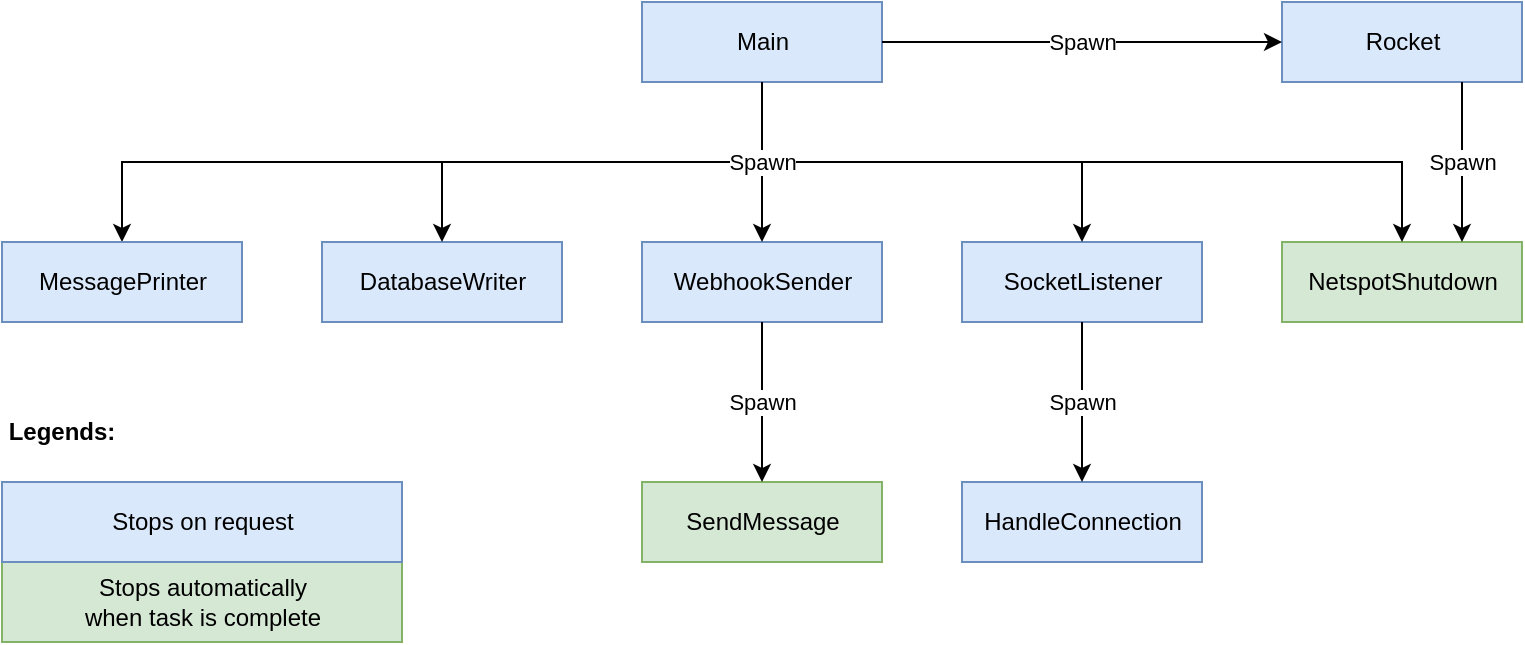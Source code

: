<mxfile version="20.8.16" type="device" pages="2"><diagram id="kgpKYQtTHZ0yAKxKKP6v" name="Threads"><mxGraphModel dx="1434" dy="813" grid="1" gridSize="10" guides="1" tooltips="1" connect="1" arrows="1" fold="1" page="1" pageScale="1" pageWidth="840" pageHeight="400" math="0" shadow="0"><root><mxCell id="0"/><mxCell id="1" parent="0"/><mxCell id="092emOc---QEFJJ1TdTy-7" value="Main" style="html=1;fillColor=#dae8fc;strokeColor=#6c8ebf;" parent="1" vertex="1"><mxGeometry x="360" y="40" width="120" height="40" as="geometry"/></mxCell><mxCell id="092emOc---QEFJJ1TdTy-10" value="" style="edgeStyle=elbowEdgeStyle;rounded=0;orthogonalLoop=1;jettySize=auto;html=1;elbow=vertical;" parent="1" source="092emOc---QEFJJ1TdTy-7" target="092emOc---QEFJJ1TdTy-11" edge="1"><mxGeometry relative="1" as="geometry"/></mxCell><mxCell id="092emOc---QEFJJ1TdTy-8" value="WebhookSender" style="html=1;fillColor=#dae8fc;strokeColor=#6c8ebf;" parent="1" vertex="1"><mxGeometry x="360" y="160" width="120" height="40" as="geometry"/></mxCell><mxCell id="092emOc---QEFJJ1TdTy-9" value="SendMessage" style="html=1;fillColor=#d5e8d4;strokeColor=#82b366;" parent="1" vertex="1"><mxGeometry x="360" y="280" width="120" height="40" as="geometry"/></mxCell><mxCell id="092emOc---QEFJJ1TdTy-11" value="MessagePrinter" style="html=1;fillColor=#dae8fc;strokeColor=#6c8ebf;" parent="1" vertex="1"><mxGeometry x="40" y="160" width="120" height="40" as="geometry"/></mxCell><mxCell id="092emOc---QEFJJ1TdTy-12" value="DatabaseWriter" style="html=1;fillColor=#dae8fc;strokeColor=#6c8ebf;" parent="1" vertex="1"><mxGeometry x="200" y="160" width="120" height="40" as="geometry"/></mxCell><mxCell id="092emOc---QEFJJ1TdTy-13" value="NetspotShutdown" style="html=1;fillColor=#d5e8d4;strokeColor=#82b366;" parent="1" vertex="1"><mxGeometry x="680" y="160" width="120" height="40" as="geometry"/></mxCell><mxCell id="092emOc---QEFJJ1TdTy-14" value="SocketListener" style="html=1;fillColor=#dae8fc;strokeColor=#6c8ebf;" parent="1" vertex="1"><mxGeometry x="520" y="160" width="120" height="40" as="geometry"/></mxCell><mxCell id="092emOc---QEFJJ1TdTy-15" value="HandleConnection" style="html=1;fillColor=#dae8fc;strokeColor=#6c8ebf;" parent="1" vertex="1"><mxGeometry x="520" y="280" width="120" height="40" as="geometry"/></mxCell><mxCell id="092emOc---QEFJJ1TdTy-16" value="" style="edgeStyle=elbowEdgeStyle;rounded=0;orthogonalLoop=1;jettySize=auto;html=1;elbow=vertical;" parent="1" source="092emOc---QEFJJ1TdTy-7" target="092emOc---QEFJJ1TdTy-12" edge="1"><mxGeometry relative="1" as="geometry"/></mxCell><mxCell id="092emOc---QEFJJ1TdTy-18" value="" style="edgeStyle=elbowEdgeStyle;rounded=0;orthogonalLoop=1;jettySize=auto;html=1;elbow=vertical;" parent="1" source="092emOc---QEFJJ1TdTy-7" target="092emOc---QEFJJ1TdTy-14" edge="1"><mxGeometry relative="1" as="geometry"/></mxCell><mxCell id="092emOc---QEFJJ1TdTy-20" value="" style="edgeStyle=elbowEdgeStyle;rounded=0;orthogonalLoop=1;jettySize=auto;html=1;elbow=vertical;" parent="1" source="092emOc---QEFJJ1TdTy-7" target="092emOc---QEFJJ1TdTy-13" edge="1"><mxGeometry relative="1" as="geometry"/></mxCell><mxCell id="092emOc---QEFJJ1TdTy-17" value="Spawn" style="edgeStyle=elbowEdgeStyle;rounded=0;orthogonalLoop=1;jettySize=auto;html=1;elbow=vertical;" parent="1" source="092emOc---QEFJJ1TdTy-7" target="092emOc---QEFJJ1TdTy-8" edge="1"><mxGeometry relative="1" as="geometry"/></mxCell><mxCell id="092emOc---QEFJJ1TdTy-22" value="Spawn" style="edgeStyle=elbowEdgeStyle;rounded=0;orthogonalLoop=1;jettySize=auto;html=1;elbow=vertical;" parent="1" source="092emOc---QEFJJ1TdTy-14" target="092emOc---QEFJJ1TdTy-15" edge="1"><mxGeometry relative="1" as="geometry"><mxPoint x="580" y="180" as="sourcePoint"/></mxGeometry></mxCell><mxCell id="092emOc---QEFJJ1TdTy-23" value="Spawn" style="edgeStyle=elbowEdgeStyle;rounded=0;orthogonalLoop=1;jettySize=auto;html=1;elbow=vertical;" parent="1" source="092emOc---QEFJJ1TdTy-8" target="092emOc---QEFJJ1TdTy-9" edge="1"><mxGeometry relative="1" as="geometry"><mxPoint x="580" y="180" as="sourcePoint"/></mxGeometry></mxCell><mxCell id="092emOc---QEFJJ1TdTy-25" value="Legends:" style="text;html=1;strokeColor=none;fillColor=none;align=center;verticalAlign=middle;whiteSpace=wrap;rounded=0;fontStyle=1" parent="1" vertex="1"><mxGeometry x="40" y="240" width="60" height="30" as="geometry"/></mxCell><mxCell id="092emOc---QEFJJ1TdTy-27" value="Rocket" style="html=1;fillColor=#dae8fc;strokeColor=#6c8ebf;" parent="1" vertex="1"><mxGeometry x="680" y="40" width="120" height="40" as="geometry"/></mxCell><mxCell id="092emOc---QEFJJ1TdTy-28" value="Spawn" style="edgeStyle=elbowEdgeStyle;rounded=0;orthogonalLoop=1;jettySize=auto;html=1;elbow=vertical;entryX=0.75;entryY=0;entryDx=0;entryDy=0;exitX=0.75;exitY=1;exitDx=0;exitDy=0;" parent="1" source="092emOc---QEFJJ1TdTy-27" target="092emOc---QEFJJ1TdTy-13" edge="1"><mxGeometry relative="1" as="geometry"/></mxCell><mxCell id="092emOc---QEFJJ1TdTy-29" value="Spawn" style="edgeStyle=elbowEdgeStyle;rounded=0;orthogonalLoop=1;jettySize=auto;html=1;elbow=vertical;" parent="1" source="092emOc---QEFJJ1TdTy-7" target="092emOc---QEFJJ1TdTy-27" edge="1"><mxGeometry relative="1" as="geometry"/></mxCell><mxCell id="ibFIPJEUitn1XUoz60E_-1" value="Stops automatically&lt;br&gt;when task is complete" style="html=1;fillColor=#d5e8d4;strokeColor=#82b366;" parent="1" vertex="1"><mxGeometry x="40" y="320" width="200" height="40" as="geometry"/></mxCell><mxCell id="ibFIPJEUitn1XUoz60E_-2" value="Stops on request" style="html=1;fillColor=#dae8fc;strokeColor=#6c8ebf;" parent="1" vertex="1"><mxGeometry x="40" y="280" width="200" height="40" as="geometry"/></mxCell></root></mxGraphModel></diagram><diagram id="Wg3QDGBXe3gkhejGgtQd" name="Channels"><mxGraphModel dx="1434" dy="813" grid="1" gridSize="10" guides="1" tooltips="1" connect="1" arrows="1" fold="1" page="1" pageScale="1" pageWidth="560" pageHeight="600" math="0" shadow="0"><root><mxCell id="0"/><mxCell id="1" parent="0"/><mxCell id="jEJBIIjZAbj7u44O1Omj-1" value="Main" style="html=1;fillColor=#dae8fc;strokeColor=#6c8ebf;" parent="1" vertex="1"><mxGeometry x="40" y="40" width="120" height="40" as="geometry"/></mxCell><mxCell id="jEJBIIjZAbj7u44O1Omj-3" value="WebhookSender" style="html=1;fillColor=#dae8fc;strokeColor=#6c8ebf;" parent="1" vertex="1"><mxGeometry x="360" y="200" width="120" height="40" as="geometry"/></mxCell><mxCell id="jEJBIIjZAbj7u44O1Omj-4" value="SendMessage" style="html=1;fillColor=#d5e8d4;strokeColor=#82b366;" parent="1" vertex="1"><mxGeometry x="360" y="520" width="120" height="40" as="geometry"/></mxCell><mxCell id="jEJBIIjZAbj7u44O1Omj-5" value="MessagePrinter" style="html=1;fillColor=#dae8fc;strokeColor=#6c8ebf;" parent="1" vertex="1"><mxGeometry x="360" y="40" width="120" height="40" as="geometry"/></mxCell><mxCell id="jEJBIIjZAbj7u44O1Omj-6" value="DatabaseWriter" style="html=1;fillColor=#dae8fc;strokeColor=#6c8ebf;" parent="1" vertex="1"><mxGeometry x="360" y="120" width="120" height="40" as="geometry"/></mxCell><mxCell id="jEJBIIjZAbj7u44O1Omj-7" value="NetspotShutdown" style="html=1;fillColor=#d5e8d4;strokeColor=#82b366;" parent="1" vertex="1"><mxGeometry x="360" y="440" width="120" height="40" as="geometry"/></mxCell><mxCell id="jEJBIIjZAbj7u44O1Omj-8" value="SocketListener" style="html=1;fillColor=#dae8fc;strokeColor=#6c8ebf;" parent="1" vertex="1"><mxGeometry x="360" y="280" width="120" height="40" as="geometry"/></mxCell><mxCell id="k6epgMJq1Ts5f6WkY4Wt-7" style="edgeStyle=orthogonalEdgeStyle;rounded=0;orthogonalLoop=1;jettySize=auto;html=1;entryX=1;entryY=0.5;entryDx=0;entryDy=0;strokeWidth=2;startArrow=none;startFill=0;endArrow=classic;endFill=1;exitX=1;exitY=0.5;exitDx=0;exitDy=0;fillColor=#d5e8d4;strokeColor=#82b366;" parent="1" source="jEJBIIjZAbj7u44O1Omj-9" target="jEJBIIjZAbj7u44O1Omj-5" edge="1"><mxGeometry relative="1" as="geometry"><Array as="points"><mxPoint x="520" y="380"/><mxPoint x="520" y="60"/></Array></mxGeometry></mxCell><mxCell id="jEJBIIjZAbj7u44O1Omj-9" value="HandleConnection" style="html=1;fillColor=#dae8fc;strokeColor=#6c8ebf;" parent="1" vertex="1"><mxGeometry x="360" y="360" width="120" height="40" as="geometry"/></mxCell><mxCell id="jEJBIIjZAbj7u44O1Omj-24" value="" style="endArrow=classic;html=1;rounded=0;fillColor=#f8cecc;strokeColor=#b85450;strokeWidth=2;edgeStyle=elbowEdgeStyle;endFill=1;" parent="1" target="jEJBIIjZAbj7u44O1Omj-5" edge="1" source="jEJBIIjZAbj7u44O1Omj-1"><mxGeometry width="50" height="50" relative="1" as="geometry"><mxPoint x="320" y="50" as="sourcePoint"/><mxPoint x="430" y="120" as="targetPoint"/></mxGeometry></mxCell><mxCell id="jEJBIIjZAbj7u44O1Omj-25" value="" style="endArrow=classic;html=1;rounded=0;fillColor=#f8cecc;strokeColor=#b85450;strokeWidth=2;edgeStyle=elbowEdgeStyle;endFill=1;" parent="1" source="jEJBIIjZAbj7u44O1Omj-1" target="jEJBIIjZAbj7u44O1Omj-6" edge="1"><mxGeometry width="50" height="50" relative="1" as="geometry"><mxPoint x="210" y="340" as="sourcePoint"/><mxPoint x="430" y="120" as="targetPoint"/><Array as="points"><mxPoint x="320" y="110"/></Array></mxGeometry></mxCell><mxCell id="jEJBIIjZAbj7u44O1Omj-26" value="" style="endArrow=classic;html=1;rounded=0;fillColor=#f8cecc;strokeColor=#b85450;strokeWidth=2;edgeStyle=elbowEdgeStyle;endFill=1;" parent="1" source="jEJBIIjZAbj7u44O1Omj-1" target="jEJBIIjZAbj7u44O1Omj-3" edge="1"><mxGeometry width="50" height="50" relative="1" as="geometry"><mxPoint x="210" y="340" as="sourcePoint"/><mxPoint x="430" y="120" as="targetPoint"/><Array as="points"><mxPoint x="320" y="140"/><mxPoint x="360" y="140"/></Array></mxGeometry></mxCell><mxCell id="jEJBIIjZAbj7u44O1Omj-27" value="" style="endArrow=classic;html=1;rounded=0;fillColor=#f8cecc;strokeColor=#b85450;strokeWidth=2;edgeStyle=elbowEdgeStyle;endFill=1;" parent="1" source="jEJBIIjZAbj7u44O1Omj-1" target="jEJBIIjZAbj7u44O1Omj-8" edge="1"><mxGeometry width="50" height="50" relative="1" as="geometry"><mxPoint x="210" y="340" as="sourcePoint"/><mxPoint x="430" y="120" as="targetPoint"/><Array as="points"><mxPoint x="320" y="180"/><mxPoint x="360" y="170"/></Array></mxGeometry></mxCell><mxCell id="jEJBIIjZAbj7u44O1Omj-29" value="" style="endArrow=classic;html=1;rounded=0;fillColor=#f8cecc;strokeColor=#b85450;strokeWidth=2;edgeStyle=elbowEdgeStyle;endFill=1;" parent="1" source="jEJBIIjZAbj7u44O1Omj-1" target="jEJBIIjZAbj7u44O1Omj-9" edge="1"><mxGeometry width="50" height="50" relative="1" as="geometry"><mxPoint x="210" y="340" as="sourcePoint"/><mxPoint x="430" y="120" as="targetPoint"/><Array as="points"><mxPoint x="320" y="230"/><mxPoint x="360" y="210"/></Array></mxGeometry></mxCell><mxCell id="k6epgMJq1Ts5f6WkY4Wt-1" value="Stops automatically&lt;br&gt;when task is complete" style="html=1;fillColor=#d5e8d4;strokeColor=#82b366;" parent="1" vertex="1"><mxGeometry x="40" y="360" width="200" height="40" as="geometry"/></mxCell><mxCell id="k6epgMJq1Ts5f6WkY4Wt-2" value="Legends:" style="text;html=1;strokeColor=none;fillColor=none;align=center;verticalAlign=middle;whiteSpace=wrap;rounded=0;fontStyle=1" parent="1" vertex="1"><mxGeometry x="40" y="280" width="60" height="30" as="geometry"/></mxCell><mxCell id="k6epgMJq1Ts5f6WkY4Wt-3" value="Stops on request" style="html=1;fillColor=#dae8fc;strokeColor=#6c8ebf;" parent="1" vertex="1"><mxGeometry x="40" y="320" width="200" height="40" as="geometry"/></mxCell><mxCell id="k6epgMJq1Ts5f6WkY4Wt-8" style="edgeStyle=orthogonalEdgeStyle;rounded=0;orthogonalLoop=1;jettySize=auto;html=1;entryX=1;entryY=0.5;entryDx=0;entryDy=0;strokeWidth=2;startArrow=none;startFill=0;endArrow=classic;endFill=1;exitX=1;exitY=0.5;exitDx=0;exitDy=0;fillColor=#d5e8d4;strokeColor=#82b366;" parent="1" source="jEJBIIjZAbj7u44O1Omj-9" target="jEJBIIjZAbj7u44O1Omj-6" edge="1"><mxGeometry relative="1" as="geometry"><Array as="points"><mxPoint x="520" y="380"/><mxPoint x="520" y="140"/></Array></mxGeometry></mxCell><mxCell id="k6epgMJq1Ts5f6WkY4Wt-9" style="edgeStyle=orthogonalEdgeStyle;rounded=0;orthogonalLoop=1;jettySize=auto;html=1;entryX=1;entryY=0.5;entryDx=0;entryDy=0;strokeWidth=2;startArrow=none;startFill=0;endArrow=classic;endFill=1;exitX=1;exitY=0.5;exitDx=0;exitDy=0;fillColor=#d5e8d4;strokeColor=#82b366;" parent="1" source="jEJBIIjZAbj7u44O1Omj-9" target="jEJBIIjZAbj7u44O1Omj-3" edge="1"><mxGeometry relative="1" as="geometry"><Array as="points"><mxPoint x="520" y="380"/><mxPoint x="520" y="220"/></Array></mxGeometry></mxCell><mxCell id="k6epgMJq1Ts5f6WkY4Wt-5" value="" style="endArrow=none;html=1;rounded=0;elbow=vertical;fillColor=#d5e8d4;strokeColor=#82b366;strokeWidth=2;" parent="1" edge="1"><mxGeometry width="50" height="50" relative="1" as="geometry"><mxPoint x="40" y="500" as="sourcePoint"/><mxPoint x="70" y="500" as="targetPoint"/></mxGeometry></mxCell><mxCell id="k6epgMJq1Ts5f6WkY4Wt-6" value="tokio::sync::watch channel for netspot messages" style="text;html=1;strokeColor=none;fillColor=none;align=left;verticalAlign=middle;whiteSpace=wrap;rounded=0;container=0;" parent="1" vertex="1"><mxGeometry x="80" y="480" width="160" height="40" as="geometry"/></mxCell><mxCell id="k6epgMJq1Ts5f6WkY4Wt-11" value="" style="endArrow=none;html=1;rounded=0;elbow=vertical;fillColor=#dae8fc;strokeColor=#6c8ebf;strokeWidth=2;" parent="1" edge="1"><mxGeometry width="50" height="50" relative="1" as="geometry"><mxPoint x="40" y="540" as="sourcePoint"/><mxPoint x="70" y="540" as="targetPoint"/></mxGeometry></mxCell><mxCell id="k6epgMJq1Ts5f6WkY4Wt-12" value="tokio::sync::oneshot channel for graceful shutdown timeout" style="text;html=1;strokeColor=none;fillColor=none;align=left;verticalAlign=middle;whiteSpace=wrap;rounded=0;container=0;" parent="1" vertex="1"><mxGeometry x="80" y="520" width="160" height="40" as="geometry"/></mxCell><mxCell id="jEJBIIjZAbj7u44O1Omj-21" value="" style="endArrow=none;html=1;rounded=0;elbow=vertical;fillColor=#f8cecc;strokeColor=#b85450;strokeWidth=2;" parent="1" edge="1"><mxGeometry width="50" height="50" relative="1" as="geometry"><mxPoint x="40" y="420" as="sourcePoint"/><mxPoint x="70" y="420" as="targetPoint"/></mxGeometry></mxCell><mxCell id="jEJBIIjZAbj7u44O1Omj-22" value="tokio::sync::watch channel for shutdown signal" style="text;html=1;strokeColor=none;fillColor=none;align=left;verticalAlign=middle;whiteSpace=wrap;rounded=0;container=0;" parent="1" vertex="1"><mxGeometry x="80" y="400" width="160" height="40" as="geometry"/></mxCell><mxCell id="k6epgMJq1Ts5f6WkY4Wt-13" style="edgeStyle=orthogonalEdgeStyle;rounded=0;orthogonalLoop=1;jettySize=auto;html=1;strokeWidth=2;startArrow=none;startFill=0;endArrow=classic;endFill=1;fillColor=#dae8fc;strokeColor=#6c8ebf;" parent="1" source="jEJBIIjZAbj7u44O1Omj-7" target="jEJBIIjZAbj7u44O1Omj-7" edge="1"><mxGeometry relative="1" as="geometry"/></mxCell><mxCell id="BtV7iCIQBs77-4PJw1EC-1" style="edgeStyle=orthogonalEdgeStyle;rounded=0;orthogonalLoop=1;jettySize=auto;html=1;strokeWidth=2;startArrow=none;startFill=0;endArrow=classic;endFill=1;fillColor=#dae8fc;strokeColor=#6c8ebf;entryX=0;entryY=0.75;entryDx=0;entryDy=0;exitX=0;exitY=0.25;exitDx=0;exitDy=0;" parent="1" source="jEJBIIjZAbj7u44O1Omj-1" target="jEJBIIjZAbj7u44O1Omj-1" edge="1"><mxGeometry relative="1" as="geometry"><mxPoint x="530" y="460" as="sourcePoint"/><mxPoint x="530" y="480" as="targetPoint"/><Array as="points"><mxPoint x="20" y="50"/><mxPoint x="20" y="70"/></Array></mxGeometry></mxCell><mxCell id="lJRBsoUnxC9BqKbGS9hs-1" value="" style="endArrow=classic;html=1;rounded=0;fillColor=#f8cecc;strokeColor=#b85450;strokeWidth=2;edgeStyle=elbowEdgeStyle;endFill=1;dashed=1;" edge="1" parent="1" source="jEJBIIjZAbj7u44O1Omj-1" target="jEJBIIjZAbj7u44O1Omj-7"><mxGeometry width="50" height="50" relative="1" as="geometry"><mxPoint x="210" y="340" as="sourcePoint"/><mxPoint x="430" y="120" as="targetPoint"/><Array as="points"><mxPoint x="320" y="400"/><mxPoint x="280" y="240"/></Array></mxGeometry></mxCell><mxCell id="lJRBsoUnxC9BqKbGS9hs-2" value="" style="endArrow=classic;html=1;rounded=0;fillColor=#f8cecc;strokeColor=#b85450;strokeWidth=2;edgeStyle=elbowEdgeStyle;endFill=1;dashed=1;" edge="1" parent="1" source="jEJBIIjZAbj7u44O1Omj-1" target="jEJBIIjZAbj7u44O1Omj-4"><mxGeometry width="50" height="50" relative="1" as="geometry"><mxPoint x="210" y="340" as="sourcePoint"/><mxPoint x="430" y="120" as="targetPoint"/><Array as="points"><mxPoint x="320" y="410"/><mxPoint x="280" y="270"/><mxPoint x="360" y="210"/></Array></mxGeometry></mxCell><mxCell id="lJRBsoUnxC9BqKbGS9hs-3" value="only keeps receiving end open until complete" style="text;html=1;strokeColor=none;fillColor=none;align=left;verticalAlign=middle;whiteSpace=wrap;rounded=0;container=0;" vertex="1" parent="1"><mxGeometry x="80" y="440" width="160" height="40" as="geometry"/></mxCell><mxCell id="lJRBsoUnxC9BqKbGS9hs-4" value="" style="endArrow=none;html=1;rounded=0;elbow=vertical;fillColor=#f8cecc;strokeColor=#b85450;strokeWidth=2;dashed=1;" edge="1" parent="1"><mxGeometry width="50" height="50" relative="1" as="geometry"><mxPoint x="40" y="460" as="sourcePoint"/><mxPoint x="70" y="460" as="targetPoint"/></mxGeometry></mxCell></root></mxGraphModel></diagram></mxfile>